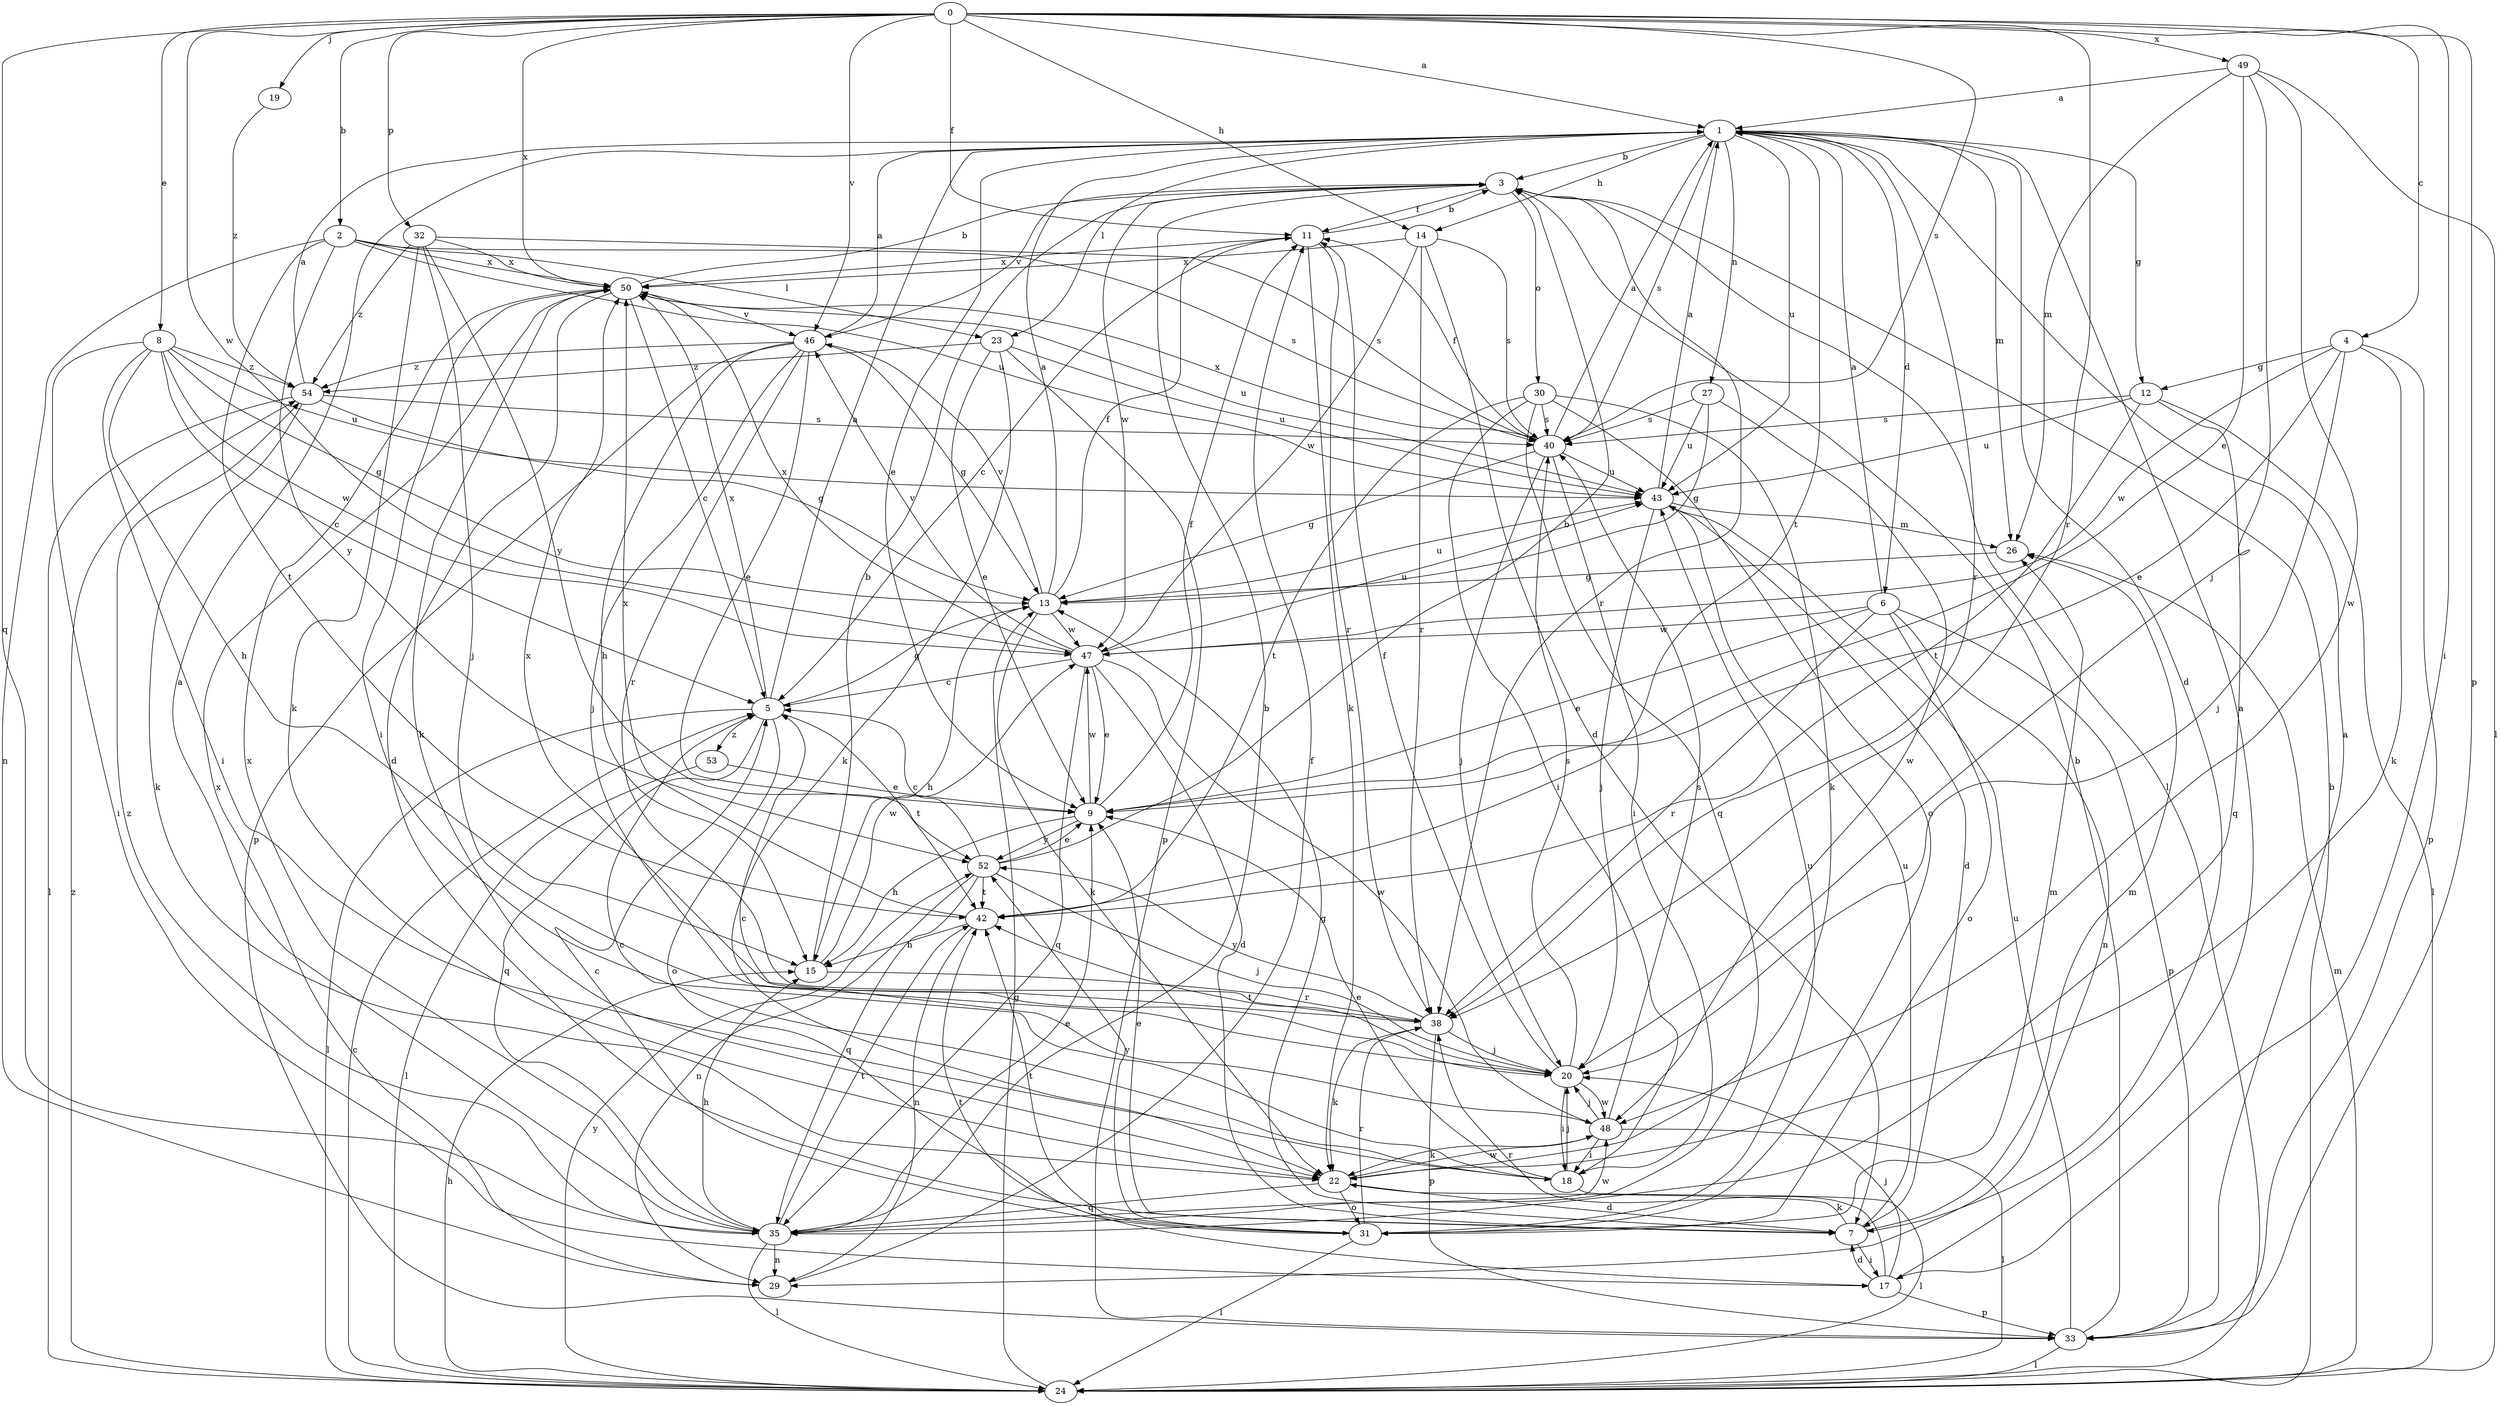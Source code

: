 strict digraph  {
0;
1;
2;
3;
4;
5;
6;
7;
8;
9;
11;
12;
13;
14;
15;
17;
18;
19;
20;
22;
23;
24;
26;
27;
29;
30;
31;
32;
33;
35;
38;
40;
42;
43;
46;
47;
48;
49;
50;
52;
53;
54;
0 -> 1  [label=a];
0 -> 2  [label=b];
0 -> 4  [label=c];
0 -> 8  [label=e];
0 -> 11  [label=f];
0 -> 14  [label=h];
0 -> 17  [label=i];
0 -> 19  [label=j];
0 -> 32  [label=p];
0 -> 33  [label=p];
0 -> 35  [label=q];
0 -> 38  [label=r];
0 -> 40  [label=s];
0 -> 46  [label=v];
0 -> 47  [label=w];
0 -> 49  [label=x];
0 -> 50  [label=x];
1 -> 3  [label=b];
1 -> 6  [label=d];
1 -> 7  [label=d];
1 -> 9  [label=e];
1 -> 12  [label=g];
1 -> 14  [label=h];
1 -> 23  [label=l];
1 -> 26  [label=m];
1 -> 27  [label=n];
1 -> 38  [label=r];
1 -> 40  [label=s];
1 -> 42  [label=t];
1 -> 43  [label=u];
2 -> 23  [label=l];
2 -> 29  [label=n];
2 -> 40  [label=s];
2 -> 42  [label=t];
2 -> 43  [label=u];
2 -> 50  [label=x];
2 -> 52  [label=y];
3 -> 11  [label=f];
3 -> 24  [label=l];
3 -> 30  [label=o];
3 -> 38  [label=r];
3 -> 46  [label=v];
3 -> 47  [label=w];
4 -> 9  [label=e];
4 -> 12  [label=g];
4 -> 20  [label=j];
4 -> 22  [label=k];
4 -> 33  [label=p];
4 -> 47  [label=w];
5 -> 1  [label=a];
5 -> 13  [label=g];
5 -> 24  [label=l];
5 -> 31  [label=o];
5 -> 35  [label=q];
5 -> 42  [label=t];
5 -> 50  [label=x];
5 -> 53  [label=z];
6 -> 1  [label=a];
6 -> 9  [label=e];
6 -> 29  [label=n];
6 -> 31  [label=o];
6 -> 33  [label=p];
6 -> 38  [label=r];
6 -> 47  [label=w];
7 -> 9  [label=e];
7 -> 13  [label=g];
7 -> 17  [label=i];
7 -> 22  [label=k];
7 -> 26  [label=m];
7 -> 43  [label=u];
8 -> 5  [label=c];
8 -> 13  [label=g];
8 -> 15  [label=h];
8 -> 17  [label=i];
8 -> 18  [label=i];
8 -> 43  [label=u];
8 -> 47  [label=w];
8 -> 54  [label=z];
9 -> 11  [label=f];
9 -> 15  [label=h];
9 -> 47  [label=w];
9 -> 52  [label=y];
11 -> 3  [label=b];
11 -> 5  [label=c];
11 -> 22  [label=k];
11 -> 38  [label=r];
11 -> 50  [label=x];
12 -> 24  [label=l];
12 -> 35  [label=q];
12 -> 40  [label=s];
12 -> 42  [label=t];
12 -> 43  [label=u];
13 -> 1  [label=a];
13 -> 11  [label=f];
13 -> 15  [label=h];
13 -> 22  [label=k];
13 -> 43  [label=u];
13 -> 46  [label=v];
13 -> 47  [label=w];
14 -> 7  [label=d];
14 -> 38  [label=r];
14 -> 40  [label=s];
14 -> 47  [label=w];
14 -> 50  [label=x];
15 -> 3  [label=b];
15 -> 38  [label=r];
15 -> 47  [label=w];
17 -> 1  [label=a];
17 -> 7  [label=d];
17 -> 20  [label=j];
17 -> 33  [label=p];
17 -> 38  [label=r];
17 -> 42  [label=t];
18 -> 5  [label=c];
18 -> 9  [label=e];
18 -> 20  [label=j];
18 -> 24  [label=l];
19 -> 54  [label=z];
20 -> 11  [label=f];
20 -> 18  [label=i];
20 -> 40  [label=s];
20 -> 42  [label=t];
20 -> 48  [label=w];
22 -> 7  [label=d];
22 -> 31  [label=o];
22 -> 35  [label=q];
22 -> 48  [label=w];
23 -> 9  [label=e];
23 -> 22  [label=k];
23 -> 33  [label=p];
23 -> 43  [label=u];
23 -> 54  [label=z];
24 -> 3  [label=b];
24 -> 5  [label=c];
24 -> 13  [label=g];
24 -> 15  [label=h];
24 -> 26  [label=m];
24 -> 52  [label=y];
24 -> 54  [label=z];
26 -> 13  [label=g];
27 -> 13  [label=g];
27 -> 40  [label=s];
27 -> 43  [label=u];
27 -> 48  [label=w];
29 -> 11  [label=f];
29 -> 50  [label=x];
30 -> 18  [label=i];
30 -> 22  [label=k];
30 -> 31  [label=o];
30 -> 35  [label=q];
30 -> 40  [label=s];
30 -> 42  [label=t];
31 -> 5  [label=c];
31 -> 24  [label=l];
31 -> 26  [label=m];
31 -> 38  [label=r];
31 -> 42  [label=t];
31 -> 43  [label=u];
31 -> 52  [label=y];
32 -> 20  [label=j];
32 -> 22  [label=k];
32 -> 40  [label=s];
32 -> 50  [label=x];
32 -> 52  [label=y];
32 -> 54  [label=z];
33 -> 1  [label=a];
33 -> 3  [label=b];
33 -> 24  [label=l];
33 -> 43  [label=u];
35 -> 1  [label=a];
35 -> 3  [label=b];
35 -> 9  [label=e];
35 -> 15  [label=h];
35 -> 24  [label=l];
35 -> 29  [label=n];
35 -> 42  [label=t];
35 -> 48  [label=w];
35 -> 50  [label=x];
35 -> 54  [label=z];
38 -> 20  [label=j];
38 -> 22  [label=k];
38 -> 33  [label=p];
38 -> 50  [label=x];
38 -> 52  [label=y];
40 -> 1  [label=a];
40 -> 11  [label=f];
40 -> 13  [label=g];
40 -> 18  [label=i];
40 -> 20  [label=j];
40 -> 43  [label=u];
40 -> 50  [label=x];
42 -> 15  [label=h];
42 -> 29  [label=n];
42 -> 50  [label=x];
43 -> 1  [label=a];
43 -> 7  [label=d];
43 -> 20  [label=j];
43 -> 26  [label=m];
46 -> 1  [label=a];
46 -> 9  [label=e];
46 -> 13  [label=g];
46 -> 15  [label=h];
46 -> 20  [label=j];
46 -> 33  [label=p];
46 -> 38  [label=r];
46 -> 54  [label=z];
47 -> 5  [label=c];
47 -> 7  [label=d];
47 -> 9  [label=e];
47 -> 35  [label=q];
47 -> 43  [label=u];
47 -> 46  [label=v];
47 -> 48  [label=w];
47 -> 50  [label=x];
48 -> 5  [label=c];
48 -> 18  [label=i];
48 -> 20  [label=j];
48 -> 22  [label=k];
48 -> 24  [label=l];
48 -> 40  [label=s];
49 -> 1  [label=a];
49 -> 9  [label=e];
49 -> 20  [label=j];
49 -> 24  [label=l];
49 -> 26  [label=m];
49 -> 48  [label=w];
50 -> 3  [label=b];
50 -> 5  [label=c];
50 -> 7  [label=d];
50 -> 18  [label=i];
50 -> 22  [label=k];
50 -> 43  [label=u];
50 -> 46  [label=v];
52 -> 3  [label=b];
52 -> 5  [label=c];
52 -> 9  [label=e];
52 -> 20  [label=j];
52 -> 29  [label=n];
52 -> 35  [label=q];
52 -> 42  [label=t];
53 -> 9  [label=e];
53 -> 24  [label=l];
54 -> 1  [label=a];
54 -> 13  [label=g];
54 -> 22  [label=k];
54 -> 24  [label=l];
54 -> 40  [label=s];
}
